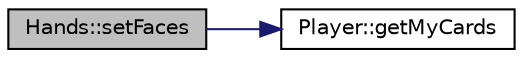 digraph "Hands::setFaces"
{
 // LATEX_PDF_SIZE
  edge [fontname="Helvetica",fontsize="10",labelfontname="Helvetica",labelfontsize="10"];
  node [fontname="Helvetica",fontsize="10",shape=record];
  rankdir="LR";
  Node1 [label="Hands::setFaces",height=0.2,width=0.4,color="black", fillcolor="grey75", style="filled", fontcolor="black",tooltip=" "];
  Node1 -> Node2 [color="midnightblue",fontsize="10",style="solid"];
  Node2 [label="Player::getMyCards",height=0.2,width=0.4,color="black", fillcolor="white", style="filled",URL="$class_player.html#a9afc0a5766859c6c08f5875aaf4d2e19",tooltip=" "];
}
